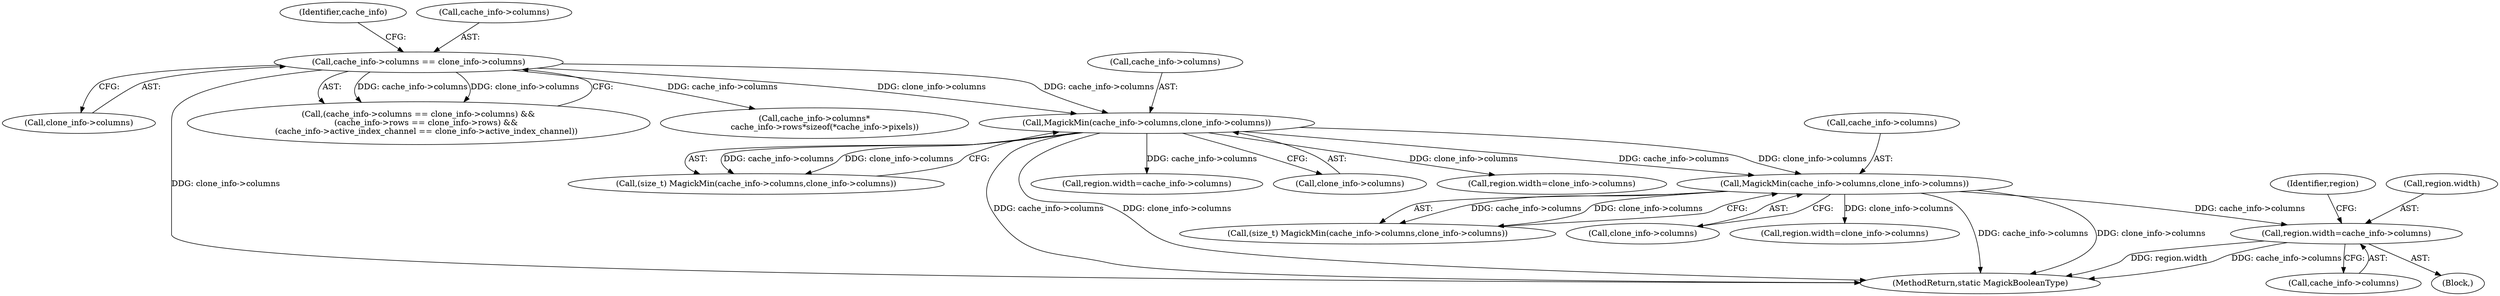 digraph "0_ImageMagick_a54fe0e8600eaf3dc6fe717d3c0398001507f723@pointer" {
"1000506" [label="(Call,region.width=cache_info->columns)"];
"1000460" [label="(Call,MagickMin(cache_info->columns,clone_info->columns))"];
"1000275" [label="(Call,MagickMin(cache_info->columns,clone_info->columns))"];
"1000166" [label="(Call,cache_info->columns == clone_info->columns)"];
"1000170" [label="(Call,clone_info->columns)"];
"1000166" [label="(Call,cache_info->columns == clone_info->columns)"];
"1000460" [label="(Call,MagickMin(cache_info->columns,clone_info->columns))"];
"1000273" [label="(Call,(size_t) MagickMin(cache_info->columns,clone_info->columns))"];
"1000276" [label="(Call,cache_info->columns)"];
"1000560" [label="(Call,region.width=clone_info->columns)"];
"1000655" [label="(MethodReturn,static MagickBooleanType)"];
"1000510" [label="(Call,cache_info->columns)"];
"1000515" [label="(Identifier,region)"];
"1000275" [label="(Call,MagickMin(cache_info->columns,clone_info->columns))"];
"1000324" [label="(Call,region.width=cache_info->columns)"];
"1000464" [label="(Call,clone_info->columns)"];
"1000458" [label="(Call,(size_t) MagickMin(cache_info->columns,clone_info->columns))"];
"1000279" [label="(Call,clone_info->columns)"];
"1000176" [label="(Identifier,cache_info)"];
"1000507" [label="(Call,region.width)"];
"1000165" [label="(Call,(cache_info->columns == clone_info->columns) &&\n      (cache_info->rows == clone_info->rows) &&\n      (cache_info->active_index_channel == clone_info->active_index_channel))"];
"1000485" [label="(Block,)"];
"1000378" [label="(Call,region.width=clone_info->columns)"];
"1000506" [label="(Call,region.width=cache_info->columns)"];
"1000167" [label="(Call,cache_info->columns)"];
"1000461" [label="(Call,cache_info->columns)"];
"1000198" [label="(Call,cache_info->columns*\n        cache_info->rows*sizeof(*cache_info->pixels))"];
"1000506" -> "1000485"  [label="AST: "];
"1000506" -> "1000510"  [label="CFG: "];
"1000507" -> "1000506"  [label="AST: "];
"1000510" -> "1000506"  [label="AST: "];
"1000515" -> "1000506"  [label="CFG: "];
"1000506" -> "1000655"  [label="DDG: region.width"];
"1000506" -> "1000655"  [label="DDG: cache_info->columns"];
"1000460" -> "1000506"  [label="DDG: cache_info->columns"];
"1000460" -> "1000458"  [label="AST: "];
"1000460" -> "1000464"  [label="CFG: "];
"1000461" -> "1000460"  [label="AST: "];
"1000464" -> "1000460"  [label="AST: "];
"1000458" -> "1000460"  [label="CFG: "];
"1000460" -> "1000655"  [label="DDG: cache_info->columns"];
"1000460" -> "1000655"  [label="DDG: clone_info->columns"];
"1000460" -> "1000458"  [label="DDG: cache_info->columns"];
"1000460" -> "1000458"  [label="DDG: clone_info->columns"];
"1000275" -> "1000460"  [label="DDG: cache_info->columns"];
"1000275" -> "1000460"  [label="DDG: clone_info->columns"];
"1000460" -> "1000560"  [label="DDG: clone_info->columns"];
"1000275" -> "1000273"  [label="AST: "];
"1000275" -> "1000279"  [label="CFG: "];
"1000276" -> "1000275"  [label="AST: "];
"1000279" -> "1000275"  [label="AST: "];
"1000273" -> "1000275"  [label="CFG: "];
"1000275" -> "1000655"  [label="DDG: cache_info->columns"];
"1000275" -> "1000655"  [label="DDG: clone_info->columns"];
"1000275" -> "1000273"  [label="DDG: cache_info->columns"];
"1000275" -> "1000273"  [label="DDG: clone_info->columns"];
"1000166" -> "1000275"  [label="DDG: cache_info->columns"];
"1000166" -> "1000275"  [label="DDG: clone_info->columns"];
"1000275" -> "1000324"  [label="DDG: cache_info->columns"];
"1000275" -> "1000378"  [label="DDG: clone_info->columns"];
"1000166" -> "1000165"  [label="AST: "];
"1000166" -> "1000170"  [label="CFG: "];
"1000167" -> "1000166"  [label="AST: "];
"1000170" -> "1000166"  [label="AST: "];
"1000176" -> "1000166"  [label="CFG: "];
"1000165" -> "1000166"  [label="CFG: "];
"1000166" -> "1000655"  [label="DDG: clone_info->columns"];
"1000166" -> "1000165"  [label="DDG: cache_info->columns"];
"1000166" -> "1000165"  [label="DDG: clone_info->columns"];
"1000166" -> "1000198"  [label="DDG: cache_info->columns"];
}
